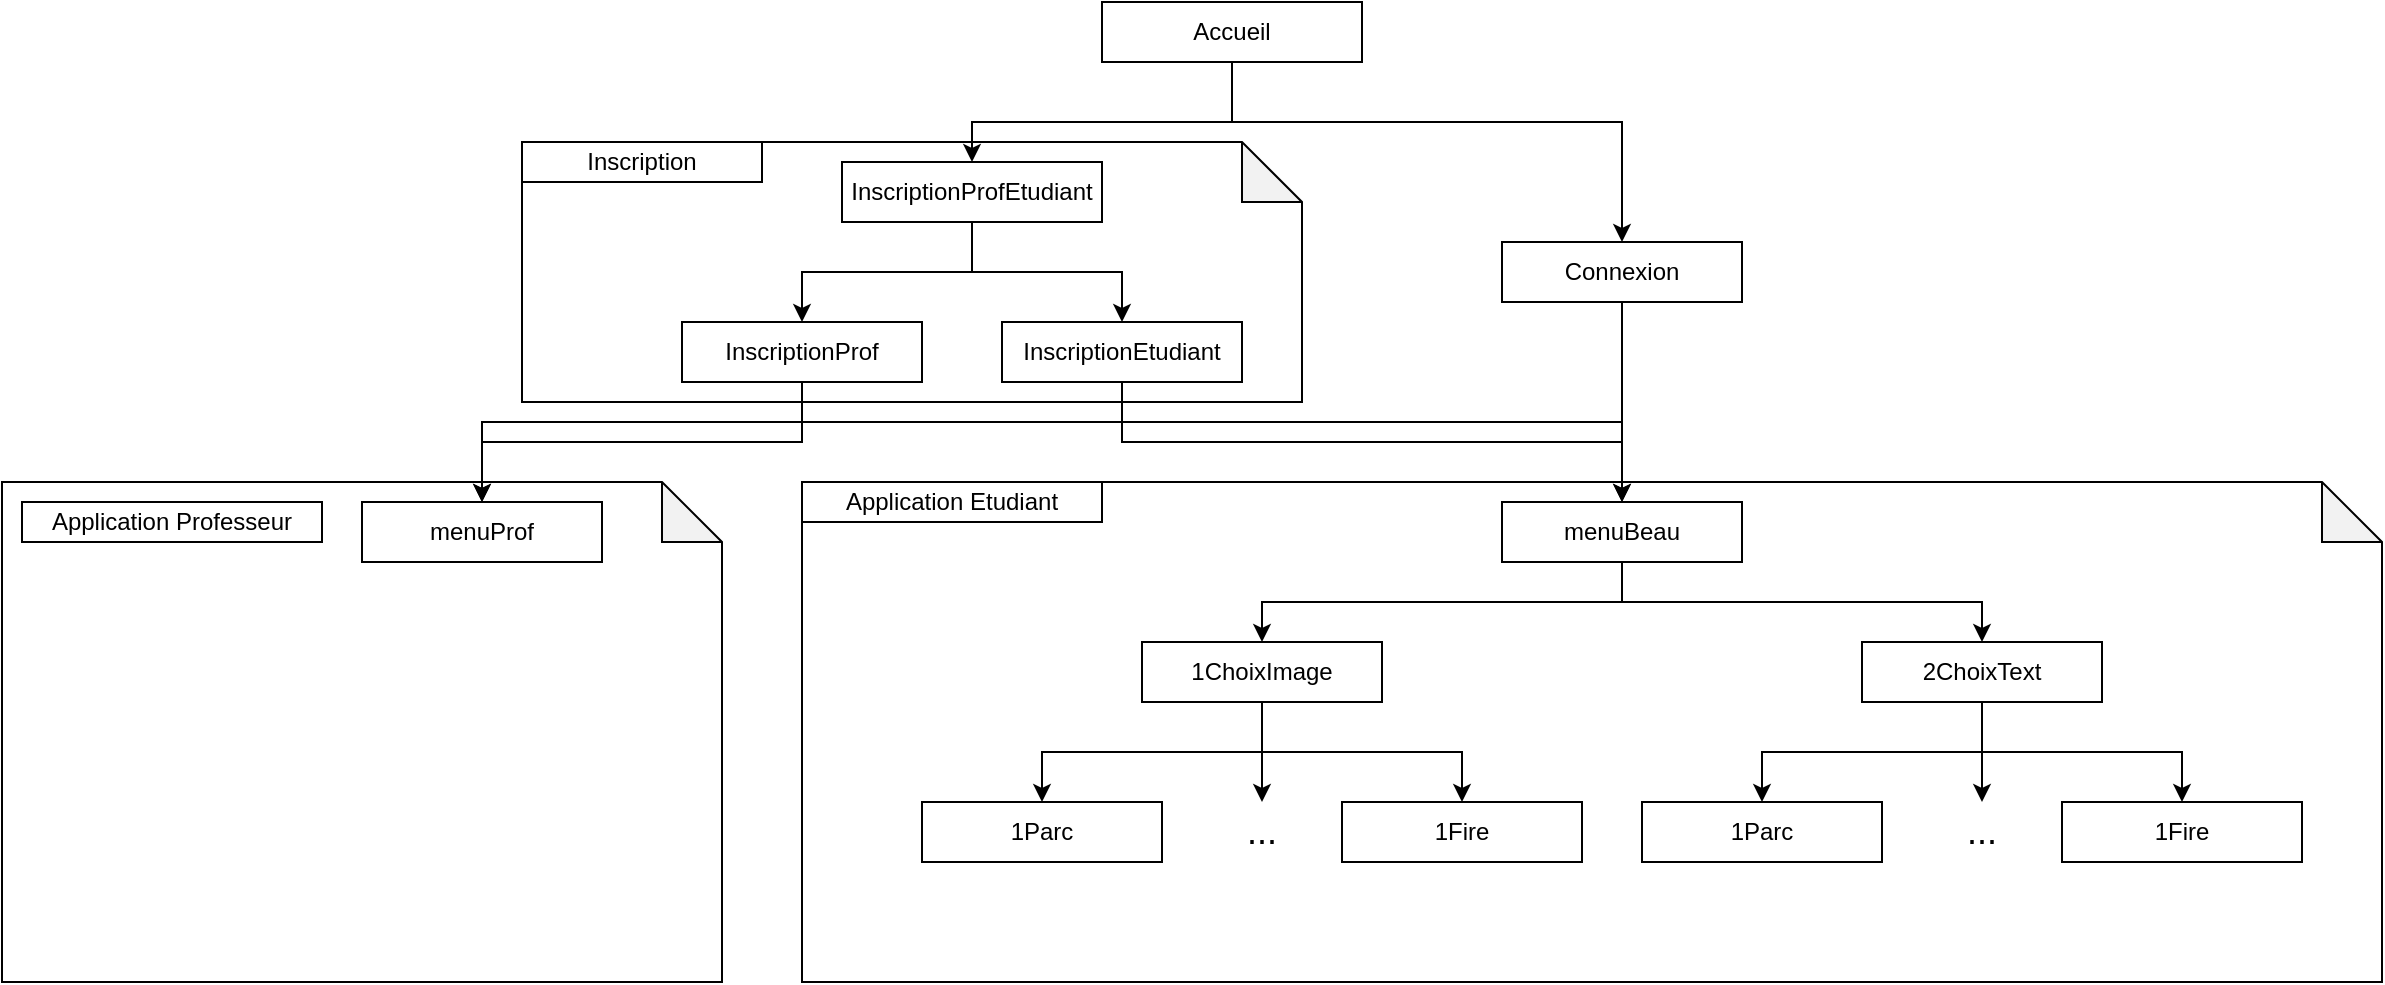 <mxfile version="21.3.2" type="device">
  <diagram name="Page-1" id="FhqiOO9QYnhKGEzb2n8N">
    <mxGraphModel dx="2084" dy="620" grid="1" gridSize="10" guides="1" tooltips="1" connect="1" arrows="1" fold="1" page="1" pageScale="1" pageWidth="827" pageHeight="1169" math="0" shadow="0">
      <root>
        <mxCell id="0" />
        <mxCell id="1" parent="0" />
        <mxCell id="8eKFC_FyK-oqtGmpp3s2-22" style="edgeStyle=orthogonalEdgeStyle;rounded=0;orthogonalLoop=1;jettySize=auto;html=1;exitX=0.5;exitY=1;exitDx=0;exitDy=0;entryX=0.5;entryY=0;entryDx=0;entryDy=0;" edge="1" parent="1" source="8eKFC_FyK-oqtGmpp3s2-1" target="8eKFC_FyK-oqtGmpp3s2-5">
          <mxGeometry relative="1" as="geometry">
            <Array as="points">
              <mxPoint x="505" y="100" />
              <mxPoint x="375" y="100" />
            </Array>
          </mxGeometry>
        </mxCell>
        <mxCell id="8eKFC_FyK-oqtGmpp3s2-23" style="edgeStyle=orthogonalEdgeStyle;rounded=0;orthogonalLoop=1;jettySize=auto;html=1;exitX=0.5;exitY=1;exitDx=0;exitDy=0;entryX=0.5;entryY=0;entryDx=0;entryDy=0;" edge="1" parent="1" source="8eKFC_FyK-oqtGmpp3s2-1" target="8eKFC_FyK-oqtGmpp3s2-4">
          <mxGeometry relative="1" as="geometry">
            <Array as="points">
              <mxPoint x="505" y="100" />
              <mxPoint x="700" y="100" />
            </Array>
          </mxGeometry>
        </mxCell>
        <mxCell id="8eKFC_FyK-oqtGmpp3s2-1" value="Accueil" style="rounded=0;whiteSpace=wrap;html=1;" vertex="1" parent="1">
          <mxGeometry x="440" y="40" width="130" height="30" as="geometry" />
        </mxCell>
        <mxCell id="8eKFC_FyK-oqtGmpp3s2-27" style="edgeStyle=orthogonalEdgeStyle;rounded=0;orthogonalLoop=1;jettySize=auto;html=1;exitX=0.5;exitY=1;exitDx=0;exitDy=0;" edge="1" parent="1" source="8eKFC_FyK-oqtGmpp3s2-2" target="8eKFC_FyK-oqtGmpp3s2-9">
          <mxGeometry relative="1" as="geometry" />
        </mxCell>
        <mxCell id="8eKFC_FyK-oqtGmpp3s2-2" value="InscriptionProf" style="rounded=0;whiteSpace=wrap;html=1;" vertex="1" parent="1">
          <mxGeometry x="230" y="200" width="120" height="30" as="geometry" />
        </mxCell>
        <mxCell id="8eKFC_FyK-oqtGmpp3s2-32" style="edgeStyle=orthogonalEdgeStyle;rounded=0;orthogonalLoop=1;jettySize=auto;html=1;exitX=0.5;exitY=1;exitDx=0;exitDy=0;entryX=0.5;entryY=0;entryDx=0;entryDy=0;" edge="1" parent="1" source="8eKFC_FyK-oqtGmpp3s2-3" target="8eKFC_FyK-oqtGmpp3s2-8">
          <mxGeometry relative="1" as="geometry" />
        </mxCell>
        <mxCell id="8eKFC_FyK-oqtGmpp3s2-3" value="InscriptionEtudiant" style="rounded=0;whiteSpace=wrap;html=1;" vertex="1" parent="1">
          <mxGeometry x="390" y="200" width="120" height="30" as="geometry" />
        </mxCell>
        <mxCell id="8eKFC_FyK-oqtGmpp3s2-29" style="edgeStyle=orthogonalEdgeStyle;rounded=0;orthogonalLoop=1;jettySize=auto;html=1;exitX=0.5;exitY=1;exitDx=0;exitDy=0;entryX=0.5;entryY=0;entryDx=0;entryDy=0;" edge="1" parent="1" source="8eKFC_FyK-oqtGmpp3s2-4" target="8eKFC_FyK-oqtGmpp3s2-8">
          <mxGeometry relative="1" as="geometry">
            <mxPoint x="700" y="280" as="targetPoint" />
          </mxGeometry>
        </mxCell>
        <mxCell id="8eKFC_FyK-oqtGmpp3s2-30" style="edgeStyle=orthogonalEdgeStyle;rounded=0;orthogonalLoop=1;jettySize=auto;html=1;exitX=0.5;exitY=1;exitDx=0;exitDy=0;entryX=0.5;entryY=0;entryDx=0;entryDy=0;" edge="1" parent="1" source="8eKFC_FyK-oqtGmpp3s2-4" target="8eKFC_FyK-oqtGmpp3s2-9">
          <mxGeometry relative="1" as="geometry">
            <Array as="points">
              <mxPoint x="700" y="250" />
              <mxPoint x="130" y="250" />
            </Array>
          </mxGeometry>
        </mxCell>
        <mxCell id="8eKFC_FyK-oqtGmpp3s2-4" value="Connexion" style="rounded=0;whiteSpace=wrap;html=1;" vertex="1" parent="1">
          <mxGeometry x="640" y="160" width="120" height="30" as="geometry" />
        </mxCell>
        <mxCell id="8eKFC_FyK-oqtGmpp3s2-25" style="edgeStyle=orthogonalEdgeStyle;rounded=0;orthogonalLoop=1;jettySize=auto;html=1;exitX=0.5;exitY=1;exitDx=0;exitDy=0;" edge="1" parent="1" source="8eKFC_FyK-oqtGmpp3s2-5" target="8eKFC_FyK-oqtGmpp3s2-3">
          <mxGeometry relative="1" as="geometry" />
        </mxCell>
        <mxCell id="8eKFC_FyK-oqtGmpp3s2-26" style="edgeStyle=orthogonalEdgeStyle;rounded=0;orthogonalLoop=1;jettySize=auto;html=1;exitX=0.5;exitY=1;exitDx=0;exitDy=0;entryX=0.5;entryY=0;entryDx=0;entryDy=0;" edge="1" parent="1" source="8eKFC_FyK-oqtGmpp3s2-5" target="8eKFC_FyK-oqtGmpp3s2-2">
          <mxGeometry relative="1" as="geometry" />
        </mxCell>
        <mxCell id="8eKFC_FyK-oqtGmpp3s2-5" value="InscriptionProfEtudiant" style="rounded=0;whiteSpace=wrap;html=1;" vertex="1" parent="1">
          <mxGeometry x="310" y="120" width="130" height="30" as="geometry" />
        </mxCell>
        <mxCell id="8eKFC_FyK-oqtGmpp3s2-33" style="edgeStyle=orthogonalEdgeStyle;rounded=0;orthogonalLoop=1;jettySize=auto;html=1;exitX=0.5;exitY=1;exitDx=0;exitDy=0;entryX=0.5;entryY=0;entryDx=0;entryDy=0;" edge="1" parent="1" source="8eKFC_FyK-oqtGmpp3s2-8" target="8eKFC_FyK-oqtGmpp3s2-10">
          <mxGeometry relative="1" as="geometry" />
        </mxCell>
        <mxCell id="8eKFC_FyK-oqtGmpp3s2-35" style="edgeStyle=orthogonalEdgeStyle;rounded=0;orthogonalLoop=1;jettySize=auto;html=1;exitX=0.5;exitY=1;exitDx=0;exitDy=0;entryX=0.5;entryY=0;entryDx=0;entryDy=0;" edge="1" parent="1" source="8eKFC_FyK-oqtGmpp3s2-8" target="8eKFC_FyK-oqtGmpp3s2-11">
          <mxGeometry relative="1" as="geometry" />
        </mxCell>
        <mxCell id="8eKFC_FyK-oqtGmpp3s2-8" value="menuBeau" style="rounded=0;whiteSpace=wrap;html=1;" vertex="1" parent="1">
          <mxGeometry x="640" y="290" width="120" height="30" as="geometry" />
        </mxCell>
        <mxCell id="8eKFC_FyK-oqtGmpp3s2-9" value="menuProf" style="rounded=0;whiteSpace=wrap;html=1;" vertex="1" parent="1">
          <mxGeometry x="70" y="290" width="120" height="30" as="geometry" />
        </mxCell>
        <mxCell id="8eKFC_FyK-oqtGmpp3s2-36" style="edgeStyle=orthogonalEdgeStyle;rounded=0;orthogonalLoop=1;jettySize=auto;html=1;exitX=0.5;exitY=1;exitDx=0;exitDy=0;entryX=0.5;entryY=0;entryDx=0;entryDy=0;" edge="1" parent="1" source="8eKFC_FyK-oqtGmpp3s2-10" target="8eKFC_FyK-oqtGmpp3s2-12">
          <mxGeometry relative="1" as="geometry" />
        </mxCell>
        <mxCell id="8eKFC_FyK-oqtGmpp3s2-37" style="edgeStyle=orthogonalEdgeStyle;rounded=0;orthogonalLoop=1;jettySize=auto;html=1;exitX=0.5;exitY=1;exitDx=0;exitDy=0;entryX=0.5;entryY=0;entryDx=0;entryDy=0;" edge="1" parent="1" source="8eKFC_FyK-oqtGmpp3s2-10" target="8eKFC_FyK-oqtGmpp3s2-14">
          <mxGeometry relative="1" as="geometry" />
        </mxCell>
        <mxCell id="8eKFC_FyK-oqtGmpp3s2-38" style="edgeStyle=orthogonalEdgeStyle;rounded=0;orthogonalLoop=1;jettySize=auto;html=1;exitX=0.5;exitY=1;exitDx=0;exitDy=0;entryX=0.5;entryY=0;entryDx=0;entryDy=0;" edge="1" parent="1" source="8eKFC_FyK-oqtGmpp3s2-10" target="8eKFC_FyK-oqtGmpp3s2-15">
          <mxGeometry relative="1" as="geometry" />
        </mxCell>
        <mxCell id="8eKFC_FyK-oqtGmpp3s2-10" value="1ChoixImage" style="rounded=0;whiteSpace=wrap;html=1;" vertex="1" parent="1">
          <mxGeometry x="460" y="360" width="120" height="30" as="geometry" />
        </mxCell>
        <mxCell id="8eKFC_FyK-oqtGmpp3s2-39" style="edgeStyle=orthogonalEdgeStyle;rounded=0;orthogonalLoop=1;jettySize=auto;html=1;exitX=0.5;exitY=1;exitDx=0;exitDy=0;entryX=0.5;entryY=0;entryDx=0;entryDy=0;" edge="1" parent="1" source="8eKFC_FyK-oqtGmpp3s2-11" target="8eKFC_FyK-oqtGmpp3s2-16">
          <mxGeometry relative="1" as="geometry" />
        </mxCell>
        <mxCell id="8eKFC_FyK-oqtGmpp3s2-40" style="edgeStyle=orthogonalEdgeStyle;rounded=0;orthogonalLoop=1;jettySize=auto;html=1;exitX=0.5;exitY=1;exitDx=0;exitDy=0;entryX=0.5;entryY=0;entryDx=0;entryDy=0;" edge="1" parent="1" source="8eKFC_FyK-oqtGmpp3s2-11" target="8eKFC_FyK-oqtGmpp3s2-17">
          <mxGeometry relative="1" as="geometry" />
        </mxCell>
        <mxCell id="8eKFC_FyK-oqtGmpp3s2-41" style="edgeStyle=orthogonalEdgeStyle;rounded=0;orthogonalLoop=1;jettySize=auto;html=1;exitX=0.5;exitY=1;exitDx=0;exitDy=0;entryX=0.5;entryY=0;entryDx=0;entryDy=0;" edge="1" parent="1" source="8eKFC_FyK-oqtGmpp3s2-11" target="8eKFC_FyK-oqtGmpp3s2-18">
          <mxGeometry relative="1" as="geometry" />
        </mxCell>
        <mxCell id="8eKFC_FyK-oqtGmpp3s2-11" value="2ChoixText" style="rounded=0;whiteSpace=wrap;html=1;" vertex="1" parent="1">
          <mxGeometry x="820" y="360" width="120" height="30" as="geometry" />
        </mxCell>
        <mxCell id="8eKFC_FyK-oqtGmpp3s2-12" value="1Parc" style="rounded=0;whiteSpace=wrap;html=1;" vertex="1" parent="1">
          <mxGeometry x="350" y="440" width="120" height="30" as="geometry" />
        </mxCell>
        <mxCell id="8eKFC_FyK-oqtGmpp3s2-14" value="1Fire" style="rounded=0;whiteSpace=wrap;html=1;" vertex="1" parent="1">
          <mxGeometry x="560" y="440" width="120" height="30" as="geometry" />
        </mxCell>
        <mxCell id="8eKFC_FyK-oqtGmpp3s2-15" value="&lt;font style=&quot;font-size: 18px;&quot;&gt;...&lt;/font&gt;" style="text;strokeColor=none;align=center;fillColor=none;html=1;verticalAlign=middle;whiteSpace=wrap;rounded=0;" vertex="1" parent="1">
          <mxGeometry x="490" y="440" width="60" height="30" as="geometry" />
        </mxCell>
        <mxCell id="8eKFC_FyK-oqtGmpp3s2-16" value="1Parc" style="rounded=0;whiteSpace=wrap;html=1;" vertex="1" parent="1">
          <mxGeometry x="710" y="440" width="120" height="30" as="geometry" />
        </mxCell>
        <mxCell id="8eKFC_FyK-oqtGmpp3s2-17" value="1Fire" style="rounded=0;whiteSpace=wrap;html=1;" vertex="1" parent="1">
          <mxGeometry x="920" y="440" width="120" height="30" as="geometry" />
        </mxCell>
        <mxCell id="8eKFC_FyK-oqtGmpp3s2-18" value="&lt;font style=&quot;font-size: 18px;&quot;&gt;...&lt;/font&gt;" style="text;strokeColor=none;align=center;fillColor=none;html=1;verticalAlign=middle;whiteSpace=wrap;rounded=0;" vertex="1" parent="1">
          <mxGeometry x="850" y="440" width="60" height="30" as="geometry" />
        </mxCell>
        <mxCell id="8eKFC_FyK-oqtGmpp3s2-43" value="" style="shape=note;whiteSpace=wrap;html=1;backgroundOutline=1;darkOpacity=0.05;fillColor=none;" vertex="1" parent="1">
          <mxGeometry x="150" y="110" width="390" height="130" as="geometry" />
        </mxCell>
        <mxCell id="8eKFC_FyK-oqtGmpp3s2-44" value="Inscription" style="rounded=0;whiteSpace=wrap;html=1;fillColor=none;" vertex="1" parent="1">
          <mxGeometry x="150" y="110" width="120" height="20" as="geometry" />
        </mxCell>
        <mxCell id="8eKFC_FyK-oqtGmpp3s2-45" value="" style="shape=note;whiteSpace=wrap;html=1;backgroundOutline=1;darkOpacity=0.05;fillColor=none;" vertex="1" parent="1">
          <mxGeometry x="-110" y="280" width="360" height="250" as="geometry" />
        </mxCell>
        <mxCell id="8eKFC_FyK-oqtGmpp3s2-46" value="Application Etudiant" style="rounded=0;whiteSpace=wrap;html=1;fillColor=none;" vertex="1" parent="1">
          <mxGeometry x="290" y="280" width="150" height="20" as="geometry" />
        </mxCell>
        <mxCell id="8eKFC_FyK-oqtGmpp3s2-47" value="" style="shape=note;whiteSpace=wrap;html=1;backgroundOutline=1;darkOpacity=0.05;fillColor=none;" vertex="1" parent="1">
          <mxGeometry x="290" y="280" width="790" height="250" as="geometry" />
        </mxCell>
        <mxCell id="8eKFC_FyK-oqtGmpp3s2-48" value="Application Professeur" style="rounded=0;whiteSpace=wrap;html=1;fillColor=none;" vertex="1" parent="1">
          <mxGeometry x="-100" y="290" width="150" height="20" as="geometry" />
        </mxCell>
      </root>
    </mxGraphModel>
  </diagram>
</mxfile>
